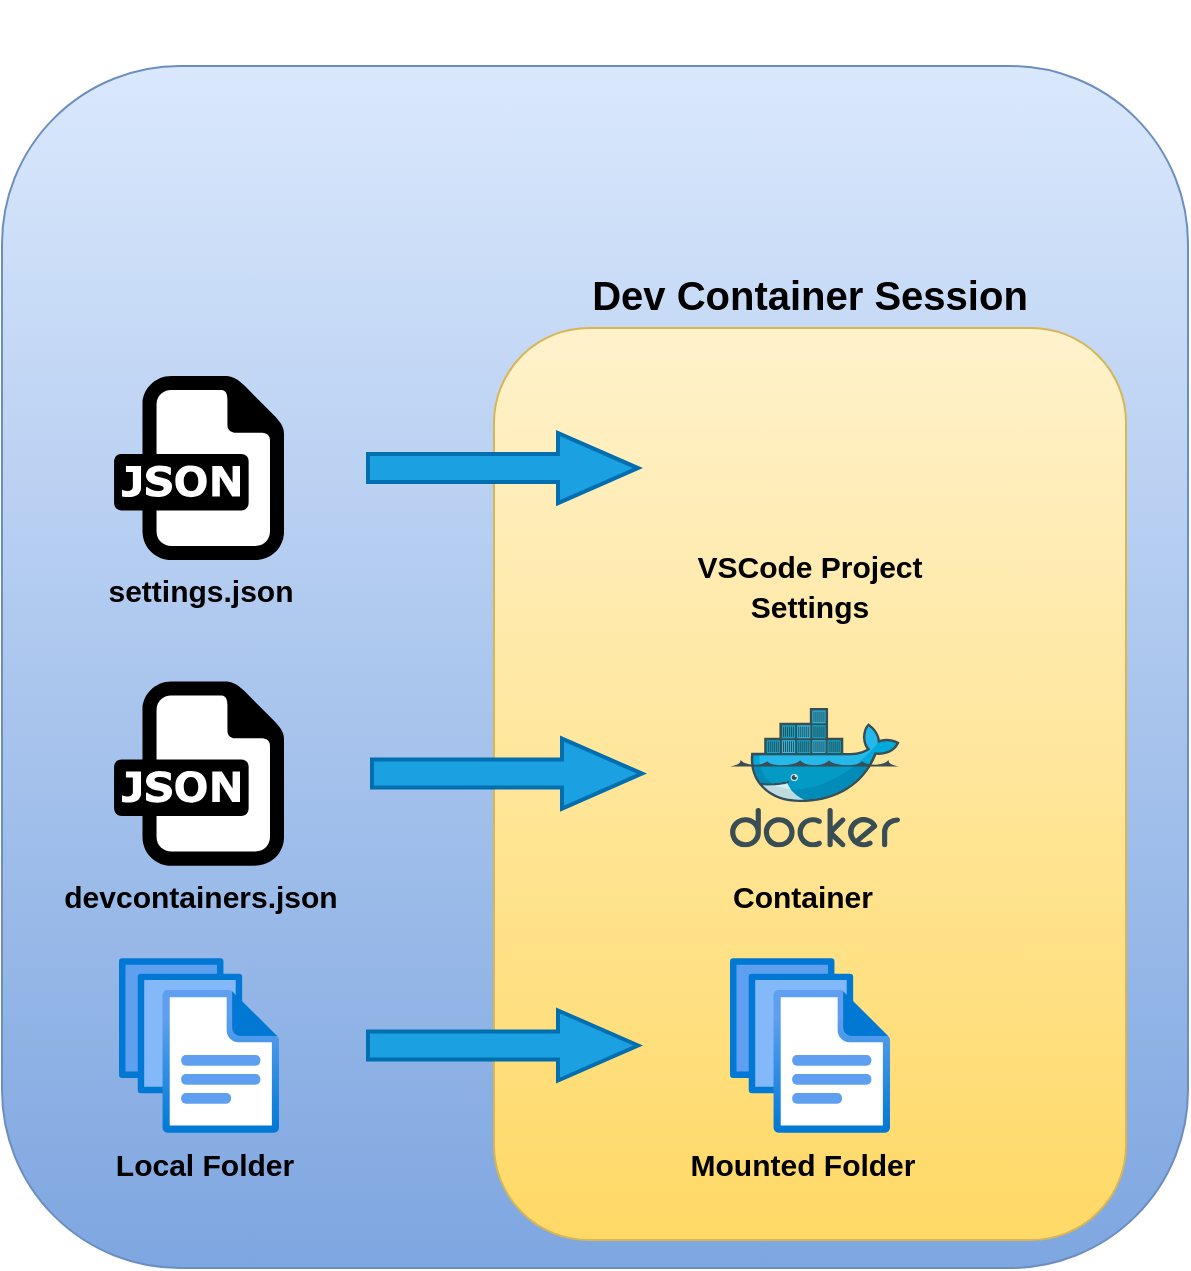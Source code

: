 <mxfile version="24.5.1" type="device">
  <diagram name="Page-1" id="6jLMefp7sml5YJYC6p_h">
    <mxGraphModel dx="1242" dy="904" grid="0" gridSize="10" guides="1" tooltips="1" connect="1" arrows="1" fold="1" page="0" pageScale="1" pageWidth="850" pageHeight="1100" math="0" shadow="0">
      <root>
        <mxCell id="0" />
        <mxCell id="1" parent="0" />
        <mxCell id="_0ymp65aLalTKgiKntQF-20" value="" style="group" vertex="1" connectable="0" parent="1">
          <mxGeometry x="229" y="20" width="593" height="634" as="geometry" />
        </mxCell>
        <mxCell id="_0ymp65aLalTKgiKntQF-1" value="" style="rounded=1;whiteSpace=wrap;html=1;fillColor=#dae8fc;gradientColor=#7ea6e0;strokeColor=#6c8ebf;" vertex="1" parent="_0ymp65aLalTKgiKntQF-20">
          <mxGeometry y="33" width="593" height="601" as="geometry" />
        </mxCell>
        <mxCell id="_0ymp65aLalTKgiKntQF-2" value="" style="shape=image;verticalLabelPosition=bottom;labelBackgroundColor=default;verticalAlign=top;aspect=fixed;imageAspect=0;image=https://code.visualstudio.com/assets/images/code-stable.png;" vertex="1" parent="_0ymp65aLalTKgiKntQF-20">
          <mxGeometry x="48.5" y="38" width="100" height="100" as="geometry" />
        </mxCell>
        <mxCell id="_0ymp65aLalTKgiKntQF-3" value="&lt;b&gt;&lt;font style=&quot;font-size: 15px;&quot;&gt;settings.json&lt;/font&gt;&lt;/b&gt;" style="dashed=0;outlineConnect=0;html=1;align=center;labelPosition=center;verticalLabelPosition=bottom;verticalAlign=top;shape=mxgraph.weblogos.json;aspect=fixed;" vertex="1" parent="_0ymp65aLalTKgiKntQF-20">
          <mxGeometry x="56" y="188.02" width="85" height="92.04" as="geometry" />
        </mxCell>
        <mxCell id="_0ymp65aLalTKgiKntQF-4" value="&lt;b&gt;&lt;font style=&quot;font-size: 15px;&quot;&gt;devcontainers.json&lt;/font&gt;&lt;/b&gt;" style="dashed=0;outlineConnect=0;html=1;align=center;labelPosition=center;verticalLabelPosition=bottom;verticalAlign=top;shape=mxgraph.weblogos.json;aspect=fixed;" vertex="1" parent="_0ymp65aLalTKgiKntQF-20">
          <mxGeometry x="56" y="340.78" width="85" height="92.04" as="geometry" />
        </mxCell>
        <mxCell id="_0ymp65aLalTKgiKntQF-5" value="" style="image;aspect=fixed;html=1;points=[];align=center;fontSize=12;image=img/lib/azure2/general/Files.svg;" vertex="1" parent="_0ymp65aLalTKgiKntQF-20">
          <mxGeometry x="58.5" y="479" width="80" height="87.5" as="geometry" />
        </mxCell>
        <mxCell id="_0ymp65aLalTKgiKntQF-6" value="" style="rounded=1;whiteSpace=wrap;html=1;fillColor=#fff2cc;gradientColor=#ffd966;strokeColor=#d6b656;" vertex="1" parent="_0ymp65aLalTKgiKntQF-20">
          <mxGeometry x="246" y="164" width="316" height="456" as="geometry" />
        </mxCell>
        <mxCell id="_0ymp65aLalTKgiKntQF-7" value="" style="verticalLabelPosition=bottom;verticalAlign=top;html=1;strokeWidth=2;shape=mxgraph.arrows2.arrow;dy=0.6;dx=40;notch=0;fillColor=#1ba1e2;strokeColor=#006EAF;fontColor=#ffffff;" vertex="1" parent="_0ymp65aLalTKgiKntQF-20">
          <mxGeometry x="183" y="216.54" width="135" height="35" as="geometry" />
        </mxCell>
        <mxCell id="_0ymp65aLalTKgiKntQF-8" value="" style="shape=image;verticalLabelPosition=bottom;labelBackgroundColor=default;verticalAlign=top;aspect=fixed;imageAspect=0;image=https://code.visualstudio.com/assets/images/code-stable.png;" vertex="1" parent="_0ymp65aLalTKgiKntQF-20">
          <mxGeometry x="359" y="194.04" width="80" height="80" as="geometry" />
        </mxCell>
        <mxCell id="_0ymp65aLalTKgiKntQF-9" value="" style="image;sketch=0;aspect=fixed;html=1;points=[];align=center;fontSize=12;image=img/lib/mscae/Docker.svg;" vertex="1" parent="_0ymp65aLalTKgiKntQF-20">
          <mxGeometry x="364" y="354" width="85" height="69.7" as="geometry" />
        </mxCell>
        <mxCell id="_0ymp65aLalTKgiKntQF-11" value="" style="image;aspect=fixed;html=1;points=[];align=center;fontSize=12;image=img/lib/azure2/general/Files.svg;" vertex="1" parent="_0ymp65aLalTKgiKntQF-20">
          <mxGeometry x="364" y="479" width="80" height="87.5" as="geometry" />
        </mxCell>
        <mxCell id="_0ymp65aLalTKgiKntQF-12" value="" style="verticalLabelPosition=bottom;verticalAlign=top;html=1;strokeWidth=2;shape=mxgraph.arrows2.arrow;dy=0.6;dx=40;notch=0;fillColor=#1ba1e2;strokeColor=#006EAF;fontColor=#ffffff;" vertex="1" parent="_0ymp65aLalTKgiKntQF-20">
          <mxGeometry x="185" y="369.3" width="135" height="35" as="geometry" />
        </mxCell>
        <mxCell id="_0ymp65aLalTKgiKntQF-13" value="" style="verticalLabelPosition=bottom;verticalAlign=top;html=1;strokeWidth=2;shape=mxgraph.arrows2.arrow;dy=0.6;dx=40;notch=0;fillColor=#1ba1e2;strokeColor=#006EAF;fontColor=#ffffff;" vertex="1" parent="_0ymp65aLalTKgiKntQF-20">
          <mxGeometry x="183" y="505.25" width="135" height="35" as="geometry" />
        </mxCell>
        <mxCell id="_0ymp65aLalTKgiKntQF-14" value="&lt;b&gt;&lt;font style=&quot;font-size: 15px;&quot;&gt;Local Folder&lt;/font&gt;&lt;/b&gt;" style="text;html=1;align=center;verticalAlign=middle;whiteSpace=wrap;rounded=0;fontSize=16;" vertex="1" parent="_0ymp65aLalTKgiKntQF-20">
          <mxGeometry x="47" y="566.5" width="108.5" height="30" as="geometry" />
        </mxCell>
        <mxCell id="_0ymp65aLalTKgiKntQF-15" value="&lt;b&gt;&lt;font style=&quot;font-size: 15px;&quot;&gt;Mounted Folder&lt;/font&gt;&lt;/b&gt;" style="text;html=1;align=center;verticalAlign=middle;whiteSpace=wrap;rounded=0;fontSize=16;" vertex="1" parent="_0ymp65aLalTKgiKntQF-20">
          <mxGeometry x="340.5" y="566.5" width="118.5" height="30" as="geometry" />
        </mxCell>
        <mxCell id="_0ymp65aLalTKgiKntQF-16" value="&lt;b&gt;&lt;font style=&quot;font-size: 15px;&quot;&gt;VSCode Project Settings&lt;/font&gt;&lt;/b&gt;" style="text;html=1;align=center;verticalAlign=middle;whiteSpace=wrap;rounded=0;fontSize=16;" vertex="1" parent="_0ymp65aLalTKgiKntQF-20">
          <mxGeometry x="337.25" y="278" width="133.5" height="30" as="geometry" />
        </mxCell>
        <mxCell id="_0ymp65aLalTKgiKntQF-17" value="&lt;b&gt;&lt;font style=&quot;font-size: 15px;&quot;&gt;Container&lt;/font&gt;&lt;/b&gt;" style="text;html=1;align=center;verticalAlign=middle;whiteSpace=wrap;rounded=0;fontSize=16;" vertex="1" parent="_0ymp65aLalTKgiKntQF-20">
          <mxGeometry x="345.5" y="432.82" width="108.5" height="30" as="geometry" />
        </mxCell>
        <mxCell id="_0ymp65aLalTKgiKntQF-18" value="&lt;b&gt;&lt;font style=&quot;font-size: 20px;&quot;&gt;Dev Container Session&lt;/font&gt;&lt;/b&gt;" style="text;html=1;align=center;verticalAlign=middle;whiteSpace=wrap;rounded=0;fontSize=16;" vertex="1" parent="_0ymp65aLalTKgiKntQF-20">
          <mxGeometry x="291" y="132" width="226" height="30" as="geometry" />
        </mxCell>
        <mxCell id="_0ymp65aLalTKgiKntQF-19" value="&lt;b&gt;&lt;font color=&quot;#ffffff&quot; style=&quot;font-size: 24px;&quot;&gt;Visual Studio Code Project&lt;/font&gt;&lt;/b&gt;" style="text;html=1;align=center;verticalAlign=middle;whiteSpace=wrap;rounded=0;fontSize=16;" vertex="1" parent="_0ymp65aLalTKgiKntQF-20">
          <mxGeometry x="138" width="317" height="30" as="geometry" />
        </mxCell>
      </root>
    </mxGraphModel>
  </diagram>
</mxfile>
